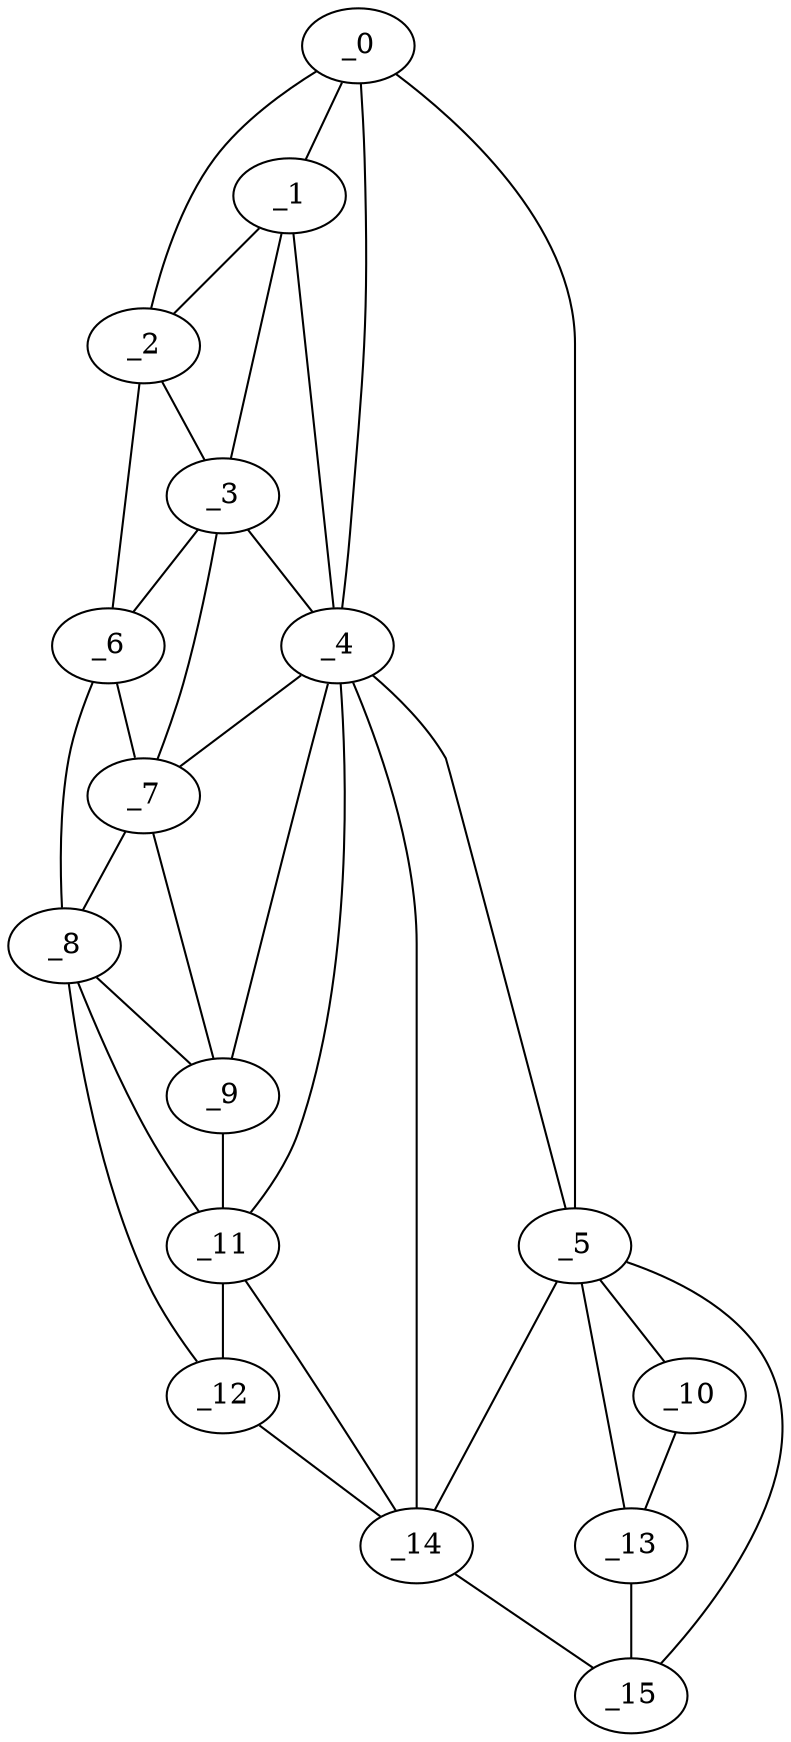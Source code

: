 graph "obj10__300.gxl" {
	_0	 [x=5,
		y=22];
	_1	 [x=88,
		y=101];
	_0 -- _1	 [valence=2];
	_2	 [x=91,
		y=105];
	_0 -- _2	 [valence=1];
	_4	 [x=94,
		y=90];
	_0 -- _4	 [valence=1];
	_5	 [x=99,
		y=6];
	_0 -- _5	 [valence=1];
	_1 -- _2	 [valence=2];
	_3	 [x=93,
		y=95];
	_1 -- _3	 [valence=2];
	_1 -- _4	 [valence=2];
	_2 -- _3	 [valence=2];
	_6	 [x=99,
		y=103];
	_2 -- _6	 [valence=1];
	_3 -- _4	 [valence=2];
	_3 -- _6	 [valence=1];
	_7	 [x=103,
		y=94];
	_3 -- _7	 [valence=2];
	_4 -- _5	 [valence=2];
	_4 -- _7	 [valence=2];
	_9	 [x=110,
		y=87];
	_4 -- _9	 [valence=2];
	_11	 [x=117,
		y=76];
	_4 -- _11	 [valence=1];
	_14	 [x=124,
		y=57];
	_4 -- _14	 [valence=2];
	_10	 [x=116,
		y=9];
	_5 -- _10	 [valence=1];
	_13	 [x=124,
		y=20];
	_5 -- _13	 [valence=2];
	_5 -- _14	 [valence=1];
	_15	 [x=125,
		y=30];
	_5 -- _15	 [valence=2];
	_6 -- _7	 [valence=2];
	_8	 [x=109,
		y=100];
	_6 -- _8	 [valence=1];
	_7 -- _8	 [valence=1];
	_7 -- _9	 [valence=2];
	_8 -- _9	 [valence=2];
	_8 -- _11	 [valence=2];
	_12	 [x=122,
		y=68];
	_8 -- _12	 [valence=1];
	_9 -- _11	 [valence=2];
	_10 -- _13	 [valence=1];
	_11 -- _12	 [valence=2];
	_11 -- _14	 [valence=2];
	_12 -- _14	 [valence=1];
	_13 -- _15	 [valence=1];
	_14 -- _15	 [valence=1];
}
